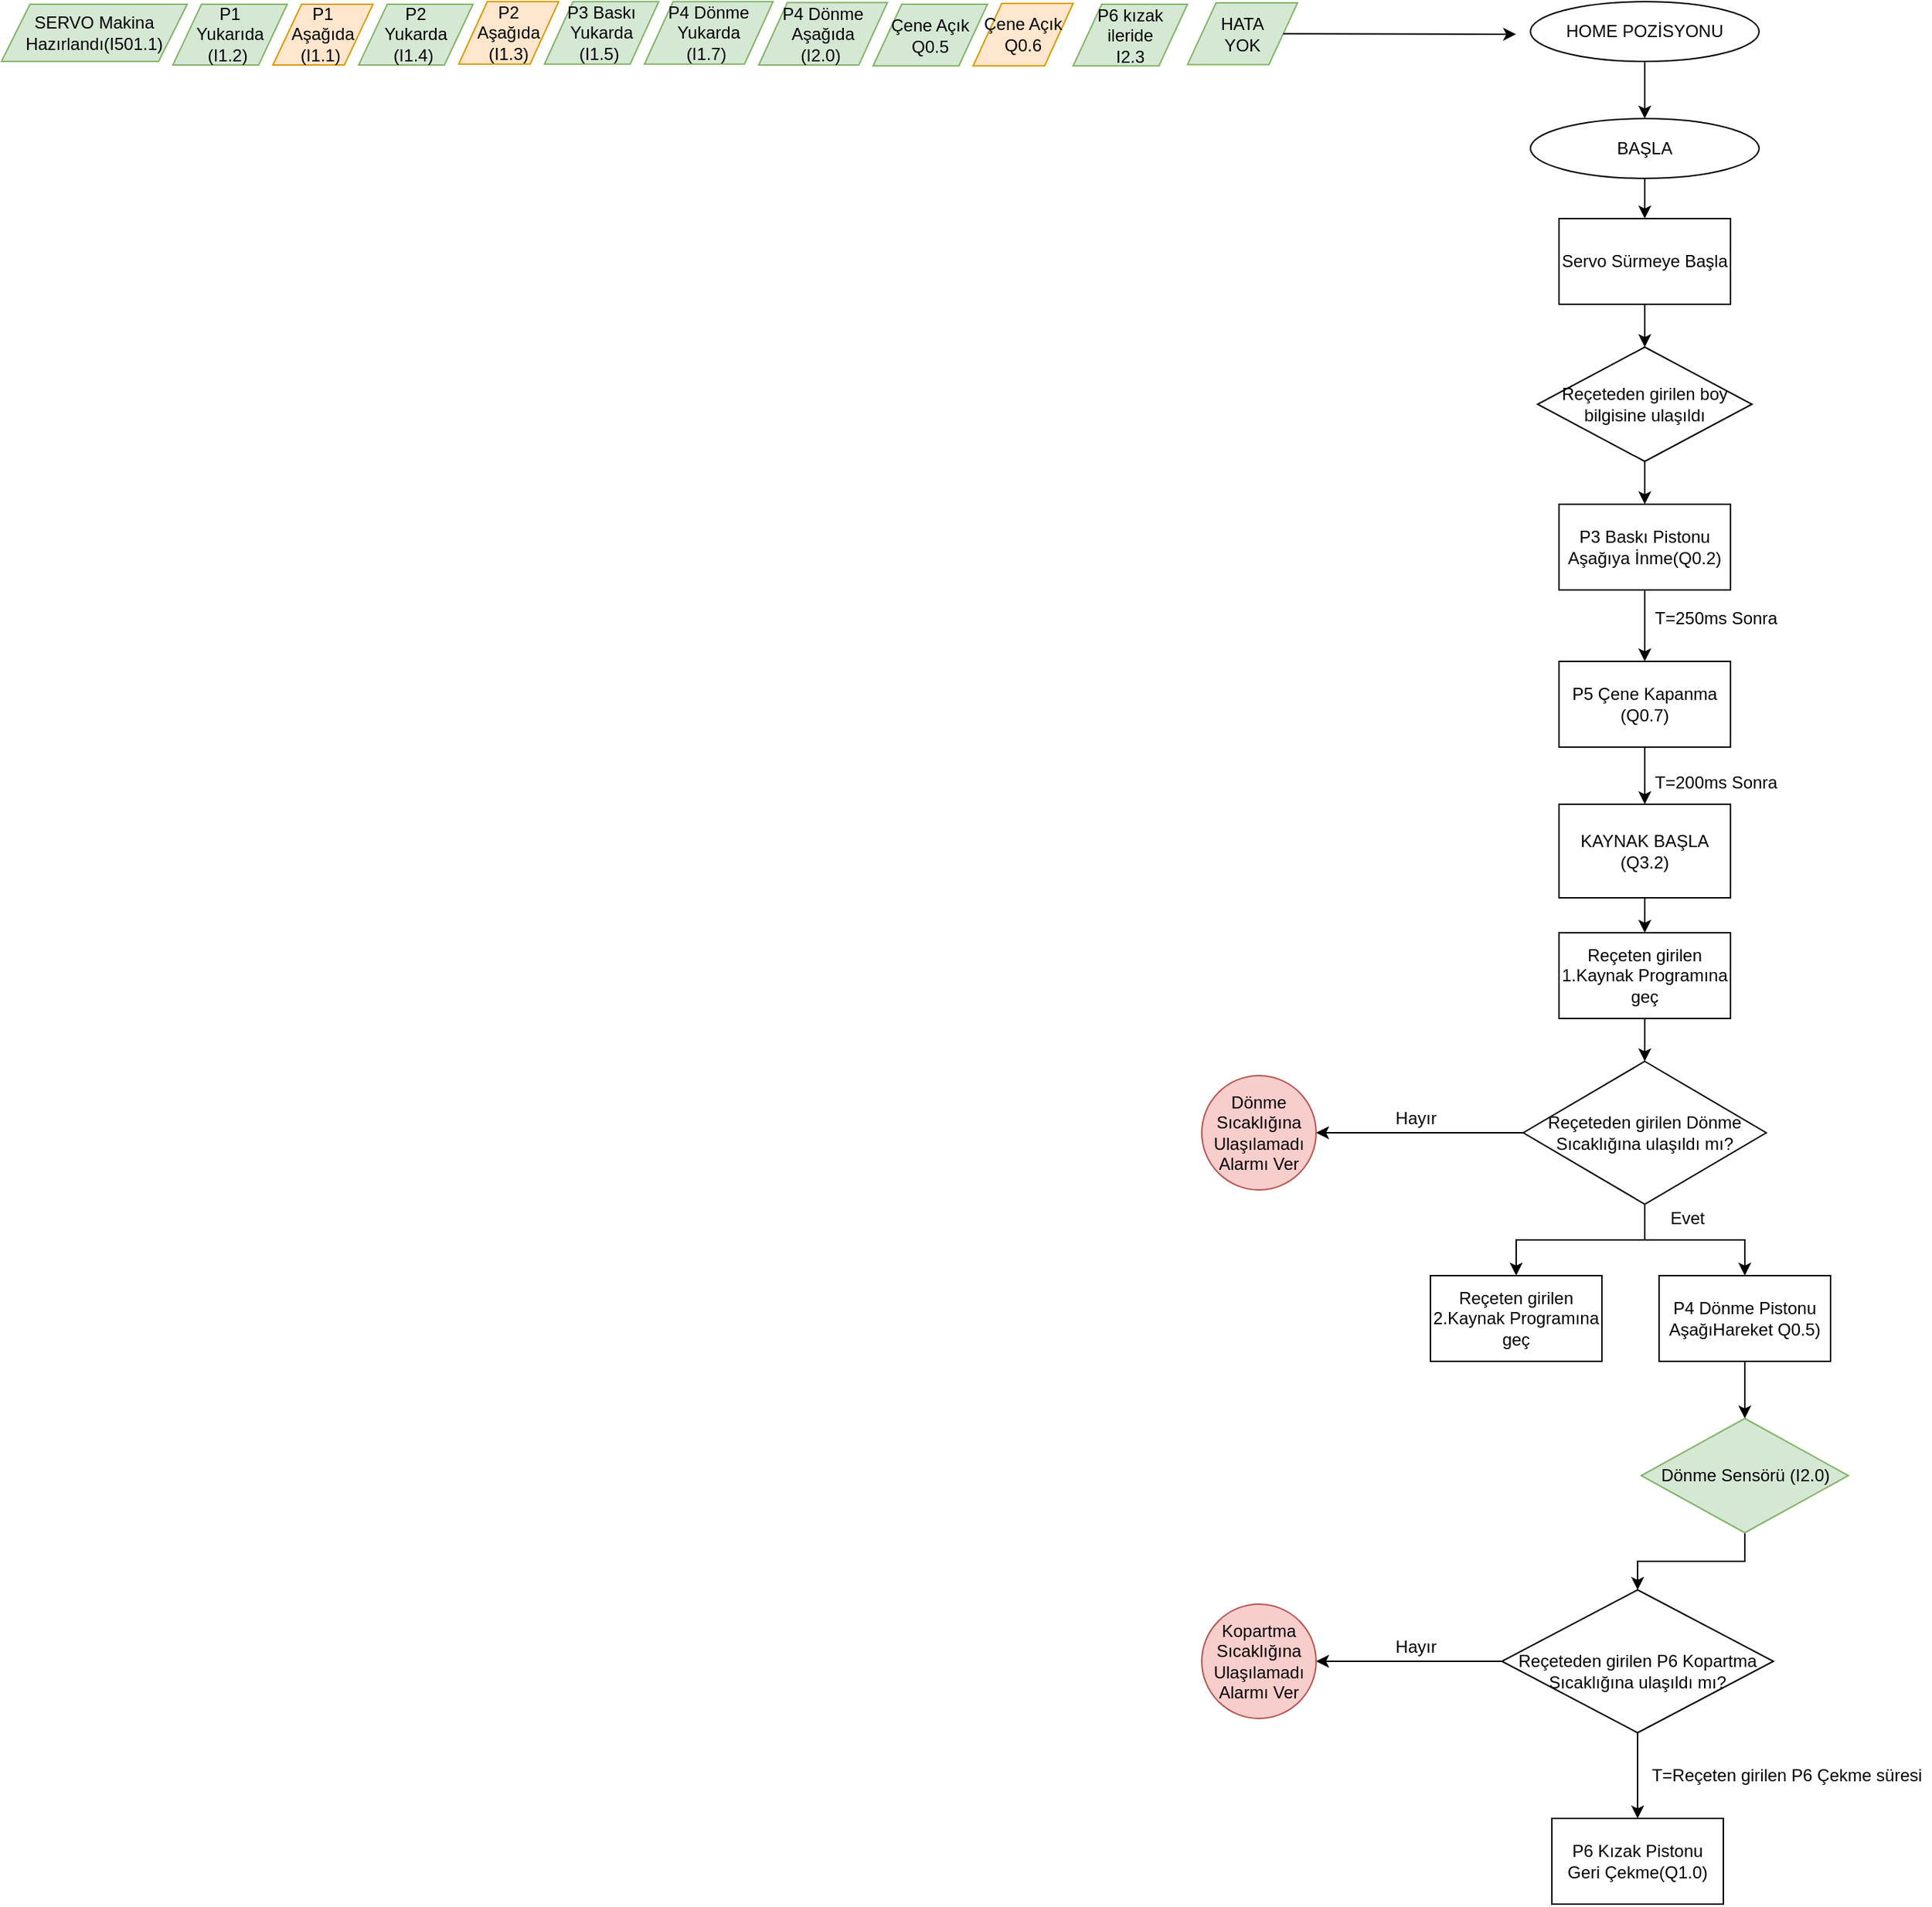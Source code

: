 <mxfile version="13.8.2" type="github">
  <diagram id="8I0ZILU0IZCC_N8qX_k-" name="Page-1">
    <mxGraphModel dx="1483" dy="829" grid="1" gridSize="10" guides="1" tooltips="1" connect="1" arrows="1" fold="1" page="1" pageScale="1" pageWidth="827" pageHeight="1169" background="none" math="0" shadow="0">
      <root>
        <mxCell id="0" />
        <mxCell id="1" parent="0" />
        <mxCell id="A2uMPvVaSxJjAJt0p_s2-1" value="SERVO Makina Hazırlandı(I501.1)" style="shape=parallelogram;perimeter=parallelogramPerimeter;whiteSpace=wrap;html=1;fixedSize=1;fillColor=#d5e8d4;strokeColor=#82b366;" vertex="1" parent="1">
          <mxGeometry y="40" width="130" height="40" as="geometry" />
        </mxCell>
        <mxCell id="A2uMPvVaSxJjAJt0p_s2-2" value="P1 &lt;br&gt;Yukarıda (I1.2)&amp;nbsp;" style="shape=parallelogram;perimeter=parallelogramPerimeter;whiteSpace=wrap;html=1;fixedSize=1;fillColor=#d5e8d4;strokeColor=#82b366;" vertex="1" parent="1">
          <mxGeometry x="120" y="40" width="80" height="42.5" as="geometry" />
        </mxCell>
        <mxCell id="A2uMPvVaSxJjAJt0p_s2-3" value="P1 &lt;br&gt;Aşağıda &lt;br&gt;(I1.1)&amp;nbsp;" style="shape=parallelogram;perimeter=parallelogramPerimeter;whiteSpace=wrap;html=1;fixedSize=1;fillColor=#ffe6cc;strokeColor=#d79b00;" vertex="1" parent="1">
          <mxGeometry x="190" y="40" width="70" height="42.5" as="geometry" />
        </mxCell>
        <mxCell id="A2uMPvVaSxJjAJt0p_s2-4" value="P2 &lt;br&gt;Yukarda&lt;br&gt;(I1.4)&amp;nbsp;" style="shape=parallelogram;perimeter=parallelogramPerimeter;whiteSpace=wrap;html=1;fixedSize=1;fillColor=#d5e8d4;strokeColor=#82b366;" vertex="1" parent="1">
          <mxGeometry x="250" y="40" width="80" height="42.5" as="geometry" />
        </mxCell>
        <mxCell id="A2uMPvVaSxJjAJt0p_s2-5" value="P2 &lt;br&gt;Aşağıda&lt;br&gt;&amp;nbsp;(I1.3)&amp;nbsp;" style="shape=parallelogram;perimeter=parallelogramPerimeter;whiteSpace=wrap;html=1;fixedSize=1;fillColor=#ffe6cc;strokeColor=#d79b00;" vertex="1" parent="1">
          <mxGeometry x="320" y="38.13" width="70" height="43.75" as="geometry" />
        </mxCell>
        <mxCell id="A2uMPvVaSxJjAJt0p_s2-6" value="P3 Baskı&lt;br&gt;Yukarda &lt;br&gt;(I1.5)&amp;nbsp;" style="shape=parallelogram;perimeter=parallelogramPerimeter;whiteSpace=wrap;html=1;fixedSize=1;fillColor=#d5e8d4;strokeColor=#82b366;" vertex="1" parent="1">
          <mxGeometry x="380" y="38.13" width="80" height="43.75" as="geometry" />
        </mxCell>
        <mxCell id="A2uMPvVaSxJjAJt0p_s2-7" value="P4 Dönme&lt;br&gt;Yukarda &lt;br&gt;(I1.7)&amp;nbsp;" style="shape=parallelogram;perimeter=parallelogramPerimeter;whiteSpace=wrap;html=1;fixedSize=1;fillColor=#d5e8d4;strokeColor=#82b366;" vertex="1" parent="1">
          <mxGeometry x="450" y="38.13" width="90" height="43.75" as="geometry" />
        </mxCell>
        <mxCell id="A2uMPvVaSxJjAJt0p_s2-9" value="P4 Dönme&lt;br&gt;Aşağıda&lt;br&gt;(I2.0)&amp;nbsp;" style="shape=parallelogram;perimeter=parallelogramPerimeter;whiteSpace=wrap;html=1;fixedSize=1;fillColor=#d5e8d4;strokeColor=#82b366;" vertex="1" parent="1">
          <mxGeometry x="530" y="38.75" width="90" height="43.75" as="geometry" />
        </mxCell>
        <mxCell id="A2uMPvVaSxJjAJt0p_s2-10" value="Çene Açık&lt;br&gt;Q0.5" style="shape=parallelogram;perimeter=parallelogramPerimeter;whiteSpace=wrap;html=1;fixedSize=1;fillColor=#d5e8d4;strokeColor=#82b366;" vertex="1" parent="1">
          <mxGeometry x="610" y="40" width="80" height="43.13" as="geometry" />
        </mxCell>
        <mxCell id="A2uMPvVaSxJjAJt0p_s2-11" value="Çene Açık&lt;br&gt;Q0.6" style="shape=parallelogram;perimeter=parallelogramPerimeter;whiteSpace=wrap;html=1;fixedSize=1;fillColor=#ffe6cc;strokeColor=#d79b00;" vertex="1" parent="1">
          <mxGeometry x="680" y="39.37" width="70" height="43.75" as="geometry" />
        </mxCell>
        <mxCell id="A2uMPvVaSxJjAJt0p_s2-12" value="P6 kızak&lt;br&gt;ileride&lt;br&gt;I2.3" style="shape=parallelogram;perimeter=parallelogramPerimeter;whiteSpace=wrap;html=1;fixedSize=1;fillColor=#d5e8d4;strokeColor=#82b366;" vertex="1" parent="1">
          <mxGeometry x="750" y="40" width="80" height="43.13" as="geometry" />
        </mxCell>
        <mxCell id="A2uMPvVaSxJjAJt0p_s2-22" value="" style="edgeStyle=orthogonalEdgeStyle;rounded=0;orthogonalLoop=1;jettySize=auto;html=1;" edge="1" parent="1" source="A2uMPvVaSxJjAJt0p_s2-13" target="A2uMPvVaSxJjAJt0p_s2-20">
          <mxGeometry relative="1" as="geometry" />
        </mxCell>
        <mxCell id="A2uMPvVaSxJjAJt0p_s2-13" value="HOME POZİSYONU" style="ellipse;whiteSpace=wrap;html=1;" vertex="1" parent="1">
          <mxGeometry x="1070" y="38.13" width="160" height="41.87" as="geometry" />
        </mxCell>
        <mxCell id="A2uMPvVaSxJjAJt0p_s2-17" value="HATA&lt;br&gt;YOK" style="shape=parallelogram;perimeter=parallelogramPerimeter;whiteSpace=wrap;html=1;fixedSize=1;fillColor=#d5e8d4;strokeColor=#82b366;" vertex="1" parent="1">
          <mxGeometry x="830" y="39.06" width="77" height="43.13" as="geometry" />
        </mxCell>
        <mxCell id="A2uMPvVaSxJjAJt0p_s2-19" value="" style="endArrow=classic;html=1;exitX=1;exitY=0.5;exitDx=0;exitDy=0;" edge="1" parent="1" source="A2uMPvVaSxJjAJt0p_s2-17">
          <mxGeometry width="50" height="50" relative="1" as="geometry">
            <mxPoint x="960" y="60.98" as="sourcePoint" />
            <mxPoint x="1060" y="60.98" as="targetPoint" />
          </mxGeometry>
        </mxCell>
        <mxCell id="A2uMPvVaSxJjAJt0p_s2-26" style="edgeStyle=orthogonalEdgeStyle;rounded=0;orthogonalLoop=1;jettySize=auto;html=1;exitX=0.5;exitY=1;exitDx=0;exitDy=0;entryX=0.5;entryY=0;entryDx=0;entryDy=0;" edge="1" parent="1" source="A2uMPvVaSxJjAJt0p_s2-20" target="A2uMPvVaSxJjAJt0p_s2-25">
          <mxGeometry relative="1" as="geometry">
            <mxPoint x="1150" y="190" as="targetPoint" />
          </mxGeometry>
        </mxCell>
        <mxCell id="A2uMPvVaSxJjAJt0p_s2-20" value="BAŞLA" style="ellipse;whiteSpace=wrap;html=1;" vertex="1" parent="1">
          <mxGeometry x="1070" y="120" width="160" height="41.87" as="geometry" />
        </mxCell>
        <mxCell id="A2uMPvVaSxJjAJt0p_s2-25" value="Servo Sürmeye Başla" style="rounded=0;whiteSpace=wrap;html=1;" vertex="1" parent="1">
          <mxGeometry x="1090" y="190" width="120" height="60" as="geometry" />
        </mxCell>
        <mxCell id="A2uMPvVaSxJjAJt0p_s2-35" value="" style="edgeStyle=orthogonalEdgeStyle;rounded=0;orthogonalLoop=1;jettySize=auto;html=1;" edge="1" parent="1" source="A2uMPvVaSxJjAJt0p_s2-29" target="A2uMPvVaSxJjAJt0p_s2-32">
          <mxGeometry relative="1" as="geometry" />
        </mxCell>
        <mxCell id="A2uMPvVaSxJjAJt0p_s2-29" value="&lt;span&gt;Reçeteden girilen boy bilgisine ulaşıldı&lt;/span&gt;" style="rhombus;whiteSpace=wrap;html=1;" vertex="1" parent="1">
          <mxGeometry x="1075" y="280" width="150" height="80" as="geometry" />
        </mxCell>
        <mxCell id="A2uMPvVaSxJjAJt0p_s2-31" value="" style="endArrow=classic;html=1;exitX=0.5;exitY=1;exitDx=0;exitDy=0;entryX=0.5;entryY=0;entryDx=0;entryDy=0;" edge="1" parent="1" source="A2uMPvVaSxJjAJt0p_s2-25" target="A2uMPvVaSxJjAJt0p_s2-29">
          <mxGeometry width="50" height="50" relative="1" as="geometry">
            <mxPoint x="890" y="310" as="sourcePoint" />
            <mxPoint x="890" y="380" as="targetPoint" />
            <Array as="points" />
          </mxGeometry>
        </mxCell>
        <mxCell id="A2uMPvVaSxJjAJt0p_s2-39" value="" style="edgeStyle=orthogonalEdgeStyle;rounded=0;orthogonalLoop=1;jettySize=auto;html=1;" edge="1" parent="1" source="A2uMPvVaSxJjAJt0p_s2-32" target="A2uMPvVaSxJjAJt0p_s2-38">
          <mxGeometry relative="1" as="geometry" />
        </mxCell>
        <mxCell id="A2uMPvVaSxJjAJt0p_s2-32" value="P3 Baskı Pistonu Aşağıya İnme(Q0.2)" style="rounded=0;whiteSpace=wrap;html=1;" vertex="1" parent="1">
          <mxGeometry x="1090" y="390" width="120" height="60" as="geometry" />
        </mxCell>
        <mxCell id="A2uMPvVaSxJjAJt0p_s2-45" value="" style="edgeStyle=orthogonalEdgeStyle;rounded=0;orthogonalLoop=1;jettySize=auto;html=1;" edge="1" parent="1" source="A2uMPvVaSxJjAJt0p_s2-38">
          <mxGeometry relative="1" as="geometry">
            <mxPoint x="1150" y="600" as="targetPoint" />
          </mxGeometry>
        </mxCell>
        <mxCell id="A2uMPvVaSxJjAJt0p_s2-38" value="P5 Çene Kapanma&lt;br&gt;(Q0.7)" style="rounded=0;whiteSpace=wrap;html=1;" vertex="1" parent="1">
          <mxGeometry x="1090" y="500" width="120" height="60" as="geometry" />
        </mxCell>
        <mxCell id="A2uMPvVaSxJjAJt0p_s2-41" value="T=250ms Sonra" style="text;html=1;strokeColor=none;fillColor=none;align=center;verticalAlign=middle;whiteSpace=wrap;rounded=0;" vertex="1" parent="1">
          <mxGeometry x="1140" y="460" width="120" height="20" as="geometry" />
        </mxCell>
        <mxCell id="A2uMPvVaSxJjAJt0p_s2-46" value="T=200ms Sonra" style="text;html=1;strokeColor=none;fillColor=none;align=center;verticalAlign=middle;whiteSpace=wrap;rounded=0;" vertex="1" parent="1">
          <mxGeometry x="1140" y="574.5" width="120" height="20" as="geometry" />
        </mxCell>
        <mxCell id="A2uMPvVaSxJjAJt0p_s2-77" style="edgeStyle=orthogonalEdgeStyle;rounded=0;orthogonalLoop=1;jettySize=auto;html=1;exitX=0.5;exitY=1;exitDx=0;exitDy=0;entryX=0.5;entryY=0;entryDx=0;entryDy=0;" edge="1" parent="1" source="A2uMPvVaSxJjAJt0p_s2-49" target="A2uMPvVaSxJjAJt0p_s2-50">
          <mxGeometry relative="1" as="geometry" />
        </mxCell>
        <mxCell id="A2uMPvVaSxJjAJt0p_s2-49" value="KAYNAK BAŞLA&lt;br&gt;(Q3.2)" style="rounded=0;whiteSpace=wrap;html=1;" vertex="1" parent="1">
          <mxGeometry x="1090" y="600" width="120" height="65.5" as="geometry" />
        </mxCell>
        <mxCell id="A2uMPvVaSxJjAJt0p_s2-62" style="edgeStyle=orthogonalEdgeStyle;rounded=0;orthogonalLoop=1;jettySize=auto;html=1;exitX=0.5;exitY=1;exitDx=0;exitDy=0;entryX=0.5;entryY=0;entryDx=0;entryDy=0;" edge="1" parent="1" source="A2uMPvVaSxJjAJt0p_s2-50" target="A2uMPvVaSxJjAJt0p_s2-56">
          <mxGeometry relative="1" as="geometry" />
        </mxCell>
        <mxCell id="A2uMPvVaSxJjAJt0p_s2-50" value="Reçeten girilen 1.Kaynak Programına geç" style="rounded=0;whiteSpace=wrap;html=1;" vertex="1" parent="1">
          <mxGeometry x="1090" y="690" width="120" height="60" as="geometry" />
        </mxCell>
        <mxCell id="A2uMPvVaSxJjAJt0p_s2-66" style="edgeStyle=orthogonalEdgeStyle;rounded=0;orthogonalLoop=1;jettySize=auto;html=1;" edge="1" parent="1" source="A2uMPvVaSxJjAJt0p_s2-56" target="A2uMPvVaSxJjAJt0p_s2-67">
          <mxGeometry relative="1" as="geometry">
            <mxPoint x="860" y="870" as="targetPoint" />
          </mxGeometry>
        </mxCell>
        <mxCell id="A2uMPvVaSxJjAJt0p_s2-79" value="" style="edgeStyle=orthogonalEdgeStyle;rounded=0;orthogonalLoop=1;jettySize=auto;html=1;" edge="1" parent="1" source="A2uMPvVaSxJjAJt0p_s2-56" target="A2uMPvVaSxJjAJt0p_s2-60">
          <mxGeometry relative="1" as="geometry" />
        </mxCell>
        <mxCell id="A2uMPvVaSxJjAJt0p_s2-83" value="" style="edgeStyle=orthogonalEdgeStyle;rounded=0;orthogonalLoop=1;jettySize=auto;html=1;" edge="1" parent="1" source="A2uMPvVaSxJjAJt0p_s2-56" target="A2uMPvVaSxJjAJt0p_s2-74">
          <mxGeometry relative="1" as="geometry" />
        </mxCell>
        <mxCell id="A2uMPvVaSxJjAJt0p_s2-56" value="Reçeteden girilen Dönme Sıcaklığına ulaşıldı mı?" style="rhombus;whiteSpace=wrap;html=1;" vertex="1" parent="1">
          <mxGeometry x="1065" y="780" width="170" height="100" as="geometry" />
        </mxCell>
        <mxCell id="A2uMPvVaSxJjAJt0p_s2-60" value="Reçeten girilen 2.Kaynak Programına geç" style="rounded=0;whiteSpace=wrap;html=1;" vertex="1" parent="1">
          <mxGeometry x="1000" y="930" width="120" height="60" as="geometry" />
        </mxCell>
        <mxCell id="A2uMPvVaSxJjAJt0p_s2-63" value="Evet" style="text;html=1;strokeColor=none;fillColor=none;align=center;verticalAlign=middle;whiteSpace=wrap;rounded=0;" vertex="1" parent="1">
          <mxGeometry x="1160" y="880" width="40" height="20" as="geometry" />
        </mxCell>
        <mxCell id="A2uMPvVaSxJjAJt0p_s2-65" value="Hayır" style="text;html=1;strokeColor=none;fillColor=none;align=center;verticalAlign=middle;whiteSpace=wrap;rounded=0;" vertex="1" parent="1">
          <mxGeometry x="970" y="810" width="40" height="20" as="geometry" />
        </mxCell>
        <mxCell id="A2uMPvVaSxJjAJt0p_s2-67" value="Dönme Sıcaklığına Ulaşılamadı Alarmı Ver" style="ellipse;whiteSpace=wrap;html=1;aspect=fixed;fillColor=#f8cecc;strokeColor=#b85450;" vertex="1" parent="1">
          <mxGeometry x="840" y="790" width="80" height="80" as="geometry" />
        </mxCell>
        <mxCell id="A2uMPvVaSxJjAJt0p_s2-99" style="edgeStyle=orthogonalEdgeStyle;rounded=0;orthogonalLoop=1;jettySize=auto;html=1;exitX=0.5;exitY=1;exitDx=0;exitDy=0;entryX=0.5;entryY=0;entryDx=0;entryDy=0;" edge="1" parent="1" source="A2uMPvVaSxJjAJt0p_s2-74" target="A2uMPvVaSxJjAJt0p_s2-96">
          <mxGeometry relative="1" as="geometry" />
        </mxCell>
        <mxCell id="A2uMPvVaSxJjAJt0p_s2-74" value="P4 Dönme Pistonu AşağıHareket Q0.5)" style="rounded=0;whiteSpace=wrap;html=1;" vertex="1" parent="1">
          <mxGeometry x="1160" y="930" width="120" height="60" as="geometry" />
        </mxCell>
        <mxCell id="A2uMPvVaSxJjAJt0p_s2-94" value="" style="edgeStyle=orthogonalEdgeStyle;rounded=0;orthogonalLoop=1;jettySize=auto;html=1;" edge="1" parent="1" source="A2uMPvVaSxJjAJt0p_s2-88" target="A2uMPvVaSxJjAJt0p_s2-93">
          <mxGeometry relative="1" as="geometry" />
        </mxCell>
        <mxCell id="A2uMPvVaSxJjAJt0p_s2-105" value="" style="edgeStyle=orthogonalEdgeStyle;rounded=0;orthogonalLoop=1;jettySize=auto;html=1;" edge="1" parent="1" source="A2uMPvVaSxJjAJt0p_s2-88" target="A2uMPvVaSxJjAJt0p_s2-104">
          <mxGeometry relative="1" as="geometry" />
        </mxCell>
        <mxCell id="A2uMPvVaSxJjAJt0p_s2-88" value="&lt;br&gt;Reçeteden girilen P6 Kopartma&lt;br&gt;Sıcaklığına ulaşıldı mı?" style="rhombus;whiteSpace=wrap;html=1;" vertex="1" parent="1">
          <mxGeometry x="1050" y="1150" width="190" height="100" as="geometry" />
        </mxCell>
        <mxCell id="A2uMPvVaSxJjAJt0p_s2-90" value="Hayır" style="text;html=1;strokeColor=none;fillColor=none;align=center;verticalAlign=middle;whiteSpace=wrap;rounded=0;" vertex="1" parent="1">
          <mxGeometry x="970" y="1180" width="40" height="20" as="geometry" />
        </mxCell>
        <mxCell id="A2uMPvVaSxJjAJt0p_s2-93" value="Kopartma&lt;br&gt;Sıcaklığına Ulaşılamadı Alarmı Ver" style="ellipse;whiteSpace=wrap;html=1;aspect=fixed;fillColor=#f8cecc;strokeColor=#b85450;" vertex="1" parent="1">
          <mxGeometry x="840" y="1160" width="80" height="80" as="geometry" />
        </mxCell>
        <mxCell id="A2uMPvVaSxJjAJt0p_s2-100" style="edgeStyle=orthogonalEdgeStyle;rounded=0;orthogonalLoop=1;jettySize=auto;html=1;entryX=0.5;entryY=0;entryDx=0;entryDy=0;" edge="1" parent="1" source="A2uMPvVaSxJjAJt0p_s2-96" target="A2uMPvVaSxJjAJt0p_s2-88">
          <mxGeometry relative="1" as="geometry" />
        </mxCell>
        <mxCell id="A2uMPvVaSxJjAJt0p_s2-96" value="Dönme Sensörü (I2.0)" style="rhombus;whiteSpace=wrap;html=1;fillColor=#d5e8d4;strokeColor=#82b366;" vertex="1" parent="1">
          <mxGeometry x="1147.5" y="1030" width="145" height="80" as="geometry" />
        </mxCell>
        <mxCell id="A2uMPvVaSxJjAJt0p_s2-104" value="P6 Kızak Pistonu&lt;br&gt;Geri Çekme(Q1.0)" style="rounded=0;whiteSpace=wrap;html=1;" vertex="1" parent="1">
          <mxGeometry x="1085" y="1310" width="120" height="60" as="geometry" />
        </mxCell>
        <mxCell id="A2uMPvVaSxJjAJt0p_s2-106" value="T=Reçeten girilen P6 Çekme süresi" style="text;html=1;strokeColor=none;fillColor=none;align=center;verticalAlign=middle;whiteSpace=wrap;rounded=0;" vertex="1" parent="1">
          <mxGeometry x="1147.5" y="1270" width="202.5" height="20" as="geometry" />
        </mxCell>
      </root>
    </mxGraphModel>
  </diagram>
</mxfile>
